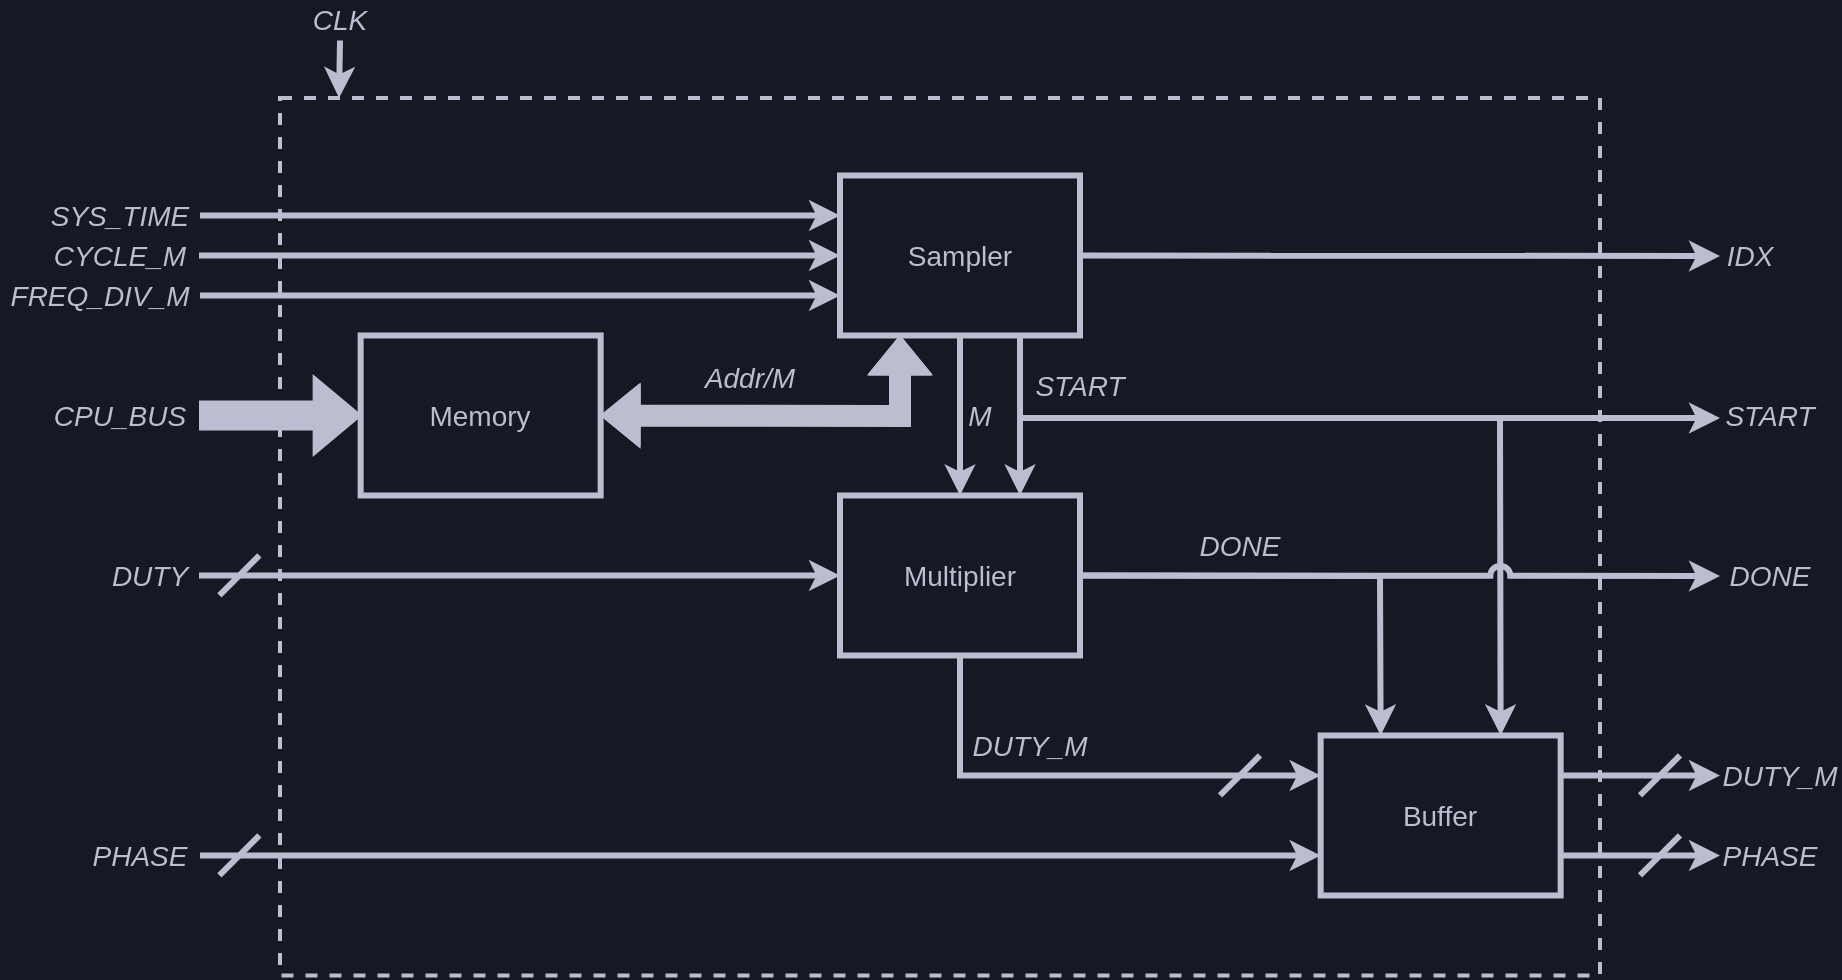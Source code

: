 <mxfile compressed="false">
    <diagram id="86R6ZRfhnQo9sD8B5-7s" name="Page-1">
        <mxGraphModel dx="704" dy="744" grid="1" gridSize="10" guides="1" tooltips="1" connect="1" arrows="1" fold="1" page="1" pageScale="1" pageWidth="827" pageHeight="1169" background="#161923" math="0" shadow="0">
            <root>
                <mxCell id="0"/>
                <mxCell id="1" parent="0"/>
                <mxCell id="141" value="" style="rounded=0;whiteSpace=wrap;html=1;labelBackgroundColor=none;fontSize=14;fontColor=#BCBDD0;strokeColor=#bcbdd0;strokeWidth=2;fillColor=none;dashed=1;" parent="1" vertex="1">
                    <mxGeometry x="280" y="400" width="660" height="438.74" as="geometry"/>
                </mxCell>
                <mxCell id="97" style="edgeStyle=none;html=1;exitX=0.5;exitY=1;exitDx=0;exitDy=0;entryX=0;entryY=0.25;entryDx=0;entryDy=0;rounded=0;strokeWidth=3;strokeColor=#BCBDD0;fontSize=14;" parent="1" source="92" target="93" edge="1">
                    <mxGeometry relative="1" as="geometry">
                        <Array as="points">
                            <mxPoint x="620" y="738.74"/>
                        </Array>
                    </mxGeometry>
                </mxCell>
                <mxCell id="92" value="Multiplier" style="rounded=0;whiteSpace=wrap;html=1;fontFamily=Helvetica;fontSize=14;fontColor=#BCBDD0;strokeColor=#BCBDD0;strokeWidth=3;fillColor=none;" parent="1" vertex="1">
                    <mxGeometry x="560" y="598.74" width="120" height="80" as="geometry"/>
                </mxCell>
                <mxCell id="93" value="&lt;font style=&quot;font-size: 14px;&quot;&gt;Buffer&lt;br style=&quot;font-size: 14px;&quot;&gt;&lt;/font&gt;" style="rounded=0;whiteSpace=wrap;html=1;fontColor=#BCBDD0;labelBackgroundColor=none;fillColor=none;strokeColor=#bcbdd0;strokeWidth=3;fontSize=14;" parent="1" vertex="1">
                    <mxGeometry x="800.32" y="718.74" width="120" height="80" as="geometry"/>
                </mxCell>
                <mxCell id="98" style="edgeStyle=none;html=1;exitX=0.5;exitY=1;exitDx=0;exitDy=0;entryX=0.5;entryY=0;entryDx=0;entryDy=0;strokeWidth=3;strokeColor=#BCBDD0;fontSize=14;" parent="1" source="94" target="92" edge="1">
                    <mxGeometry relative="1" as="geometry"/>
                </mxCell>
                <mxCell id="94" value="Sampler" style="rounded=0;whiteSpace=wrap;html=1;fontFamily=Helvetica;fontSize=14;fontColor=#BCBDD0;strokeColor=#BCBDD0;strokeWidth=3;fillColor=none;" parent="1" vertex="1">
                    <mxGeometry x="560" y="438.74" width="120" height="80" as="geometry"/>
                </mxCell>
                <mxCell id="95" value="Memory" style="rounded=0;whiteSpace=wrap;html=1;fontFamily=Helvetica;fontSize=14;fontColor=#BCBDD0;strokeColor=#BCBDD0;strokeWidth=3;fillColor=none;" parent="1" vertex="1">
                    <mxGeometry x="320.32" y="518.74" width="120" height="80" as="geometry"/>
                </mxCell>
                <mxCell id="109" value="" style="endArrow=classic;html=1;rounded=0;labelBackgroundColor=default;fontFamily=Helvetica;fontSize=14;fontColor=#BCBDD0;strokeColor=#BCBDD0;strokeWidth=3;shape=connector;entryX=0;entryY=0.75;entryDx=0;entryDy=0;exitX=1;exitY=0.5;exitDx=0;exitDy=0;" parent="1" source="132" target="93" edge="1">
                    <mxGeometry width="50" height="50" relative="1" as="geometry">
                        <mxPoint x="240" y="778.74" as="sourcePoint"/>
                        <mxPoint x="735" y="768.94" as="targetPoint"/>
                    </mxGeometry>
                </mxCell>
                <mxCell id="110" value="" style="endArrow=classic;html=1;rounded=0;labelBackgroundColor=default;fontFamily=Helvetica;fontSize=14;fontColor=#BCBDD0;strokeColor=#BCBDD0;strokeWidth=3;shape=connector;entryX=0;entryY=0.5;entryDx=0;entryDy=0;exitX=1;exitY=0.5;exitDx=0;exitDy=0;" parent="1" source="130" target="92" edge="1">
                    <mxGeometry width="50" height="50" relative="1" as="geometry">
                        <mxPoint x="240" y="638.74" as="sourcePoint"/>
                        <mxPoint x="560" y="627.74" as="targetPoint"/>
                    </mxGeometry>
                </mxCell>
                <mxCell id="111" value="&lt;span style=&quot;font-size: 14px;&quot;&gt;SYS_TIME&lt;/span&gt;" style="text;html=1;strokeColor=none;fillColor=none;align=center;verticalAlign=middle;whiteSpace=wrap;rounded=0;labelBackgroundColor=none;fontSize=14;fontColor=#BCBDD0;fontStyle=2" parent="1" vertex="1">
                    <mxGeometry x="160" y="438.74" width="80" height="40" as="geometry"/>
                </mxCell>
                <mxCell id="112" value="" style="endArrow=classic;html=1;rounded=0;fontSize=14;fontColor=#BCBDD0;strokeColor=#bcbdd0;strokeWidth=3;exitX=1;exitY=0.5;exitDx=0;exitDy=0;entryX=0;entryY=0.25;entryDx=0;entryDy=0;" parent="1" source="111" target="94" edge="1">
                    <mxGeometry width="50" height="50" relative="1" as="geometry">
                        <mxPoint x="260" y="658.74" as="sourcePoint"/>
                        <mxPoint x="270" y="388.74" as="targetPoint"/>
                    </mxGeometry>
                </mxCell>
                <mxCell id="113" value="&lt;span style=&quot;font-size: 14px;&quot;&gt;CYCLE_M&lt;/span&gt;" style="text;html=1;strokeColor=none;fillColor=none;align=center;verticalAlign=middle;whiteSpace=wrap;rounded=0;labelBackgroundColor=none;fontSize=14;fontColor=#BCBDD0;fontStyle=2" parent="1" vertex="1">
                    <mxGeometry x="160" y="458.74" width="79.5" height="40" as="geometry"/>
                </mxCell>
                <mxCell id="119" value="" style="endArrow=classic;html=1;rounded=0;fontSize=14;fontColor=#BCBDD0;entryX=0;entryY=0.5;entryDx=0;entryDy=0;strokeColor=#bcbdd0;strokeWidth=3;exitX=1;exitY=0.5;exitDx=0;exitDy=0;" parent="1" source="113" target="94" edge="1">
                    <mxGeometry width="50" height="50" relative="1" as="geometry">
                        <mxPoint x="259.5" y="318.74" as="sourcePoint"/>
                        <mxPoint x="570" y="318.74" as="targetPoint"/>
                    </mxGeometry>
                </mxCell>
                <mxCell id="120" value="" style="shape=flexArrow;endArrow=classic;html=1;rounded=0;labelBackgroundColor=default;fontFamily=Helvetica;fontSize=14;fontColor=#BCBDD0;strokeColor=#BCBDD0;strokeWidth=3;jumpStyle=arc;entryX=0;entryY=0.5;entryDx=0;entryDy=0;fillColor=#BCBDD0;exitX=1;exitY=0.5;exitDx=0;exitDy=0;" parent="1" source="129" target="95" edge="1">
                    <mxGeometry width="50" height="50" relative="1" as="geometry">
                        <mxPoint x="380" y="448.74" as="sourcePoint"/>
                        <mxPoint x="320.32" y="558.74" as="targetPoint"/>
                    </mxGeometry>
                </mxCell>
                <mxCell id="121" value="&lt;i style=&quot;font-size: 14px;&quot;&gt;M&lt;/i&gt;" style="text;html=1;strokeColor=none;fillColor=none;align=center;verticalAlign=middle;whiteSpace=wrap;rounded=0;labelBackgroundColor=none;fontSize=14;fontColor=#BCBDD0;" parent="1" vertex="1">
                    <mxGeometry x="620.32" y="548.74" width="19.68" height="20" as="geometry"/>
                </mxCell>
                <mxCell id="125" value="" style="shape=flexArrow;endArrow=classic;html=1;rounded=0;labelBackgroundColor=default;fontFamily=Helvetica;fontSize=14;fontColor=#BCBDD0;strokeColor=#BCBDD0;strokeWidth=1;jumpStyle=arc;entryX=0.25;entryY=1;entryDx=0;entryDy=0;fillColor=#BCBDD0;exitX=1;exitY=0.5;exitDx=0;exitDy=0;startArrow=block;endSize=6;" parent="1" source="95" target="94" edge="1">
                    <mxGeometry width="50" height="50" relative="1" as="geometry">
                        <mxPoint x="250" y="568.74" as="sourcePoint"/>
                        <mxPoint x="330.32" y="568.74" as="targetPoint"/>
                        <Array as="points">
                            <mxPoint x="590" y="559"/>
                        </Array>
                    </mxGeometry>
                </mxCell>
                <mxCell id="127" value="&lt;i style=&quot;font-size: 14px&quot;&gt;Addr/M&lt;/i&gt;" style="text;html=1;strokeColor=none;fillColor=none;align=center;verticalAlign=middle;whiteSpace=wrap;rounded=0;labelBackgroundColor=none;fontSize=14;fontColor=#BCBDD0;" parent="1" vertex="1">
                    <mxGeometry x="490.0" y="530" width="49.68" height="20" as="geometry"/>
                </mxCell>
                <mxCell id="128" value="&lt;i style=&quot;font-size: 14px;&quot;&gt;DUTY_M&lt;/i&gt;" style="text;html=1;strokeColor=none;fillColor=none;align=center;verticalAlign=middle;whiteSpace=wrap;rounded=0;labelBackgroundColor=none;fontSize=14;fontColor=#BCBDD0;" parent="1" vertex="1">
                    <mxGeometry x="620.32" y="710" width="69.68" height="28.74" as="geometry"/>
                </mxCell>
                <mxCell id="129" value="&lt;i style=&quot;font-size: 14px;&quot;&gt;CPU_BUS&lt;/i&gt;" style="text;html=1;strokeColor=none;fillColor=none;align=center;verticalAlign=middle;whiteSpace=wrap;rounded=0;labelBackgroundColor=none;fontSize=14;fontColor=#BCBDD0;" parent="1" vertex="1">
                    <mxGeometry x="160" y="538.74" width="79.5" height="40" as="geometry"/>
                </mxCell>
                <mxCell id="130" value="&lt;i style=&quot;font-size: 14px;&quot;&gt;DUTY&lt;/i&gt;" style="text;html=1;strokeColor=none;fillColor=none;align=center;verticalAlign=middle;whiteSpace=wrap;rounded=0;labelBackgroundColor=none;fontSize=14;fontColor=#BCBDD0;" parent="1" vertex="1">
                    <mxGeometry x="190" y="618.74" width="49.5" height="40" as="geometry"/>
                </mxCell>
                <mxCell id="132" value="&lt;i style=&quot;font-size: 14px;&quot;&gt;PHASE&lt;/i&gt;" style="text;html=1;strokeColor=none;fillColor=none;align=center;verticalAlign=middle;whiteSpace=wrap;rounded=0;labelBackgroundColor=none;fontSize=14;fontColor=#BCBDD0;" parent="1" vertex="1">
                    <mxGeometry x="180" y="758.74" width="60" height="40" as="geometry"/>
                </mxCell>
                <mxCell id="133" value="" style="endArrow=none;html=1;rounded=1;labelBackgroundColor=default;fontFamily=Helvetica;fontSize=14;fontColor=#BCBDD0;strokeColor=#BCBDD0;strokeWidth=3;shape=connector;" parent="1" edge="1">
                    <mxGeometry width="50" height="50" relative="1" as="geometry">
                        <mxPoint x="249.68" y="648.74" as="sourcePoint"/>
                        <mxPoint x="269.68" y="628.74" as="targetPoint"/>
                    </mxGeometry>
                </mxCell>
                <mxCell id="135" value="" style="endArrow=none;html=1;rounded=1;labelBackgroundColor=default;fontFamily=Helvetica;fontSize=14;fontColor=#BCBDD0;strokeColor=#BCBDD0;strokeWidth=3;shape=connector;" parent="1" edge="1">
                    <mxGeometry width="50" height="50" relative="1" as="geometry">
                        <mxPoint x="249.68" y="788.74" as="sourcePoint"/>
                        <mxPoint x="269.68" y="768.74" as="targetPoint"/>
                    </mxGeometry>
                </mxCell>
                <mxCell id="136" value="" style="endArrow=none;html=1;rounded=1;labelBackgroundColor=default;fontFamily=Helvetica;fontSize=14;fontColor=#BCBDD0;strokeColor=#BCBDD0;strokeWidth=3;shape=connector;" parent="1" edge="1">
                    <mxGeometry width="50" height="50" relative="1" as="geometry">
                        <mxPoint x="750" y="748.74" as="sourcePoint"/>
                        <mxPoint x="770" y="728.74" as="targetPoint"/>
                    </mxGeometry>
                </mxCell>
                <mxCell id="137" value="" style="endArrow=none;html=1;rounded=1;labelBackgroundColor=default;fontFamily=Helvetica;fontSize=14;fontColor=#BCBDD0;strokeColor=#BCBDD0;strokeWidth=3;shape=connector;" parent="1" edge="1">
                    <mxGeometry width="50" height="50" relative="1" as="geometry">
                        <mxPoint x="960" y="748.74" as="sourcePoint"/>
                        <mxPoint x="980" y="728.74" as="targetPoint"/>
                    </mxGeometry>
                </mxCell>
                <mxCell id="138" value="" style="endArrow=classic;html=1;rounded=0;labelBackgroundColor=default;fontFamily=Helvetica;fontSize=14;fontColor=#BCBDD0;strokeColor=#BCBDD0;strokeWidth=3;shape=connector;exitX=1;exitY=0.75;exitDx=0;exitDy=0;entryX=0;entryY=0.5;entryDx=0;entryDy=0;" parent="1" source="93" target="142" edge="1">
                    <mxGeometry width="50" height="50" relative="1" as="geometry">
                        <mxPoint x="250" y="788.74" as="sourcePoint"/>
                        <mxPoint x="1000" y="778.74" as="targetPoint"/>
                    </mxGeometry>
                </mxCell>
                <mxCell id="139" value="" style="endArrow=classic;html=1;rounded=0;labelBackgroundColor=default;fontFamily=Helvetica;fontSize=14;fontColor=#BCBDD0;strokeColor=#BCBDD0;strokeWidth=3;shape=connector;exitX=1;exitY=0.25;exitDx=0;exitDy=0;entryX=0;entryY=0.5;entryDx=0;entryDy=0;" parent="1" source="93" target="143" edge="1">
                    <mxGeometry width="50" height="50" relative="1" as="geometry">
                        <mxPoint x="930.32" y="788.74" as="sourcePoint"/>
                        <mxPoint x="1000" y="738.74" as="targetPoint"/>
                    </mxGeometry>
                </mxCell>
                <mxCell id="140" value="" style="endArrow=none;html=1;rounded=1;labelBackgroundColor=default;fontFamily=Helvetica;fontSize=14;fontColor=#BCBDD0;strokeColor=#BCBDD0;strokeWidth=3;shape=connector;" parent="1" edge="1">
                    <mxGeometry width="50" height="50" relative="1" as="geometry">
                        <mxPoint x="960" y="788.74" as="sourcePoint"/>
                        <mxPoint x="980" y="768.74" as="targetPoint"/>
                    </mxGeometry>
                </mxCell>
                <mxCell id="142" value="&lt;i style=&quot;font-size: 14px;&quot;&gt;PHASE&lt;/i&gt;" style="text;html=1;strokeColor=none;fillColor=none;align=center;verticalAlign=middle;whiteSpace=wrap;rounded=0;labelBackgroundColor=none;fontSize=14;fontColor=#BCBDD0;" parent="1" vertex="1">
                    <mxGeometry x="1000" y="758.74" width="50" height="40" as="geometry"/>
                </mxCell>
                <mxCell id="143" value="&lt;i style=&quot;font-size: 14px;&quot;&gt;DUTY_M&lt;/i&gt;" style="text;html=1;strokeColor=none;fillColor=none;align=center;verticalAlign=middle;whiteSpace=wrap;rounded=0;labelBackgroundColor=none;fontSize=14;fontColor=#BCBDD0;" parent="1" vertex="1">
                    <mxGeometry x="1000" y="718.74" width="60" height="40" as="geometry"/>
                </mxCell>
                <mxCell id="145" value="CLK" style="text;html=1;strokeColor=none;fillColor=none;align=center;verticalAlign=middle;whiteSpace=wrap;rounded=0;labelBackgroundColor=none;fontSize=14;fontColor=#BCBDD0;fontStyle=2" parent="1" vertex="1">
                    <mxGeometry x="280" y="351.26" width="60" height="20" as="geometry"/>
                </mxCell>
                <mxCell id="146" value="" style="endArrow=classic;html=1;rounded=0;fontSize=14;fontColor=#BCBDD0;strokeColor=#bcbdd0;strokeWidth=3;entryX=0.093;entryY=-0.003;entryDx=0;entryDy=0;exitX=0.5;exitY=1;exitDx=0;exitDy=0;entryPerimeter=0;" parent="1" source="145" edge="1">
                    <mxGeometry width="50" height="50" relative="1" as="geometry">
                        <mxPoint x="370" y="641.26" as="sourcePoint"/>
                        <mxPoint x="309.52" y="400" as="targetPoint"/>
                    </mxGeometry>
                </mxCell>
                <mxCell id="150" style="edgeStyle=none;html=1;exitX=0.75;exitY=1;exitDx=0;exitDy=0;entryX=0.75;entryY=0;entryDx=0;entryDy=0;strokeWidth=3;strokeColor=#BCBDD0;fontSize=14;" parent="1" source="94" target="92" edge="1">
                    <mxGeometry relative="1" as="geometry">
                        <mxPoint x="644.84" y="518.74" as="sourcePoint"/>
                        <mxPoint x="644.84" y="598.74" as="targetPoint"/>
                    </mxGeometry>
                </mxCell>
                <mxCell id="151" value="&lt;i style=&quot;font-size: 14px;&quot;&gt;START&lt;/i&gt;" style="text;html=1;strokeColor=none;fillColor=none;align=center;verticalAlign=middle;whiteSpace=wrap;rounded=0;labelBackgroundColor=none;fontSize=14;fontColor=#BCBDD0;" parent="1" vertex="1">
                    <mxGeometry x="650" y="530" width="60" height="28.74" as="geometry"/>
                </mxCell>
                <mxCell id="152" style="edgeStyle=none;html=1;exitX=1;exitY=0.5;exitDx=0;exitDy=0;entryX=0.25;entryY=0;entryDx=0;entryDy=0;strokeWidth=3;strokeColor=#BCBDD0;rounded=0;fontSize=14;" parent="1" source="92" target="93" edge="1">
                    <mxGeometry relative="1" as="geometry">
                        <mxPoint x="660" y="528.74" as="sourcePoint"/>
                        <mxPoint x="660" y="608.74" as="targetPoint"/>
                        <Array as="points">
                            <mxPoint x="830" y="639"/>
                        </Array>
                    </mxGeometry>
                </mxCell>
                <mxCell id="153" value="&lt;i style=&quot;font-size: 14px;&quot;&gt;DONE&lt;/i&gt;" style="text;html=1;strokeColor=none;fillColor=none;align=center;verticalAlign=middle;whiteSpace=wrap;rounded=0;labelBackgroundColor=none;fontSize=14;fontColor=#BCBDD0;" parent="1" vertex="1">
                    <mxGeometry x="730" y="610" width="59.68" height="28.74" as="geometry"/>
                </mxCell>
                <mxCell id="154" style="edgeStyle=none;html=1;exitX=0.75;exitY=1;exitDx=0;exitDy=0;entryX=0.75;entryY=0;entryDx=0;entryDy=0;strokeWidth=3;strokeColor=#BCBDD0;rounded=0;fontSize=14;" parent="1" source="94" target="93" edge="1">
                    <mxGeometry relative="1" as="geometry">
                        <mxPoint x="660" y="528.74" as="sourcePoint"/>
                        <mxPoint x="660" y="608.74" as="targetPoint"/>
                        <Array as="points">
                            <mxPoint x="650" y="560"/>
                            <mxPoint x="890" y="560"/>
                        </Array>
                    </mxGeometry>
                </mxCell>
                <mxCell id="155" value="&lt;span style=&quot;font-size: 14px&quot;&gt;FREQ_DIV_M&lt;/span&gt;" style="text;html=1;strokeColor=none;fillColor=none;align=center;verticalAlign=middle;whiteSpace=wrap;rounded=0;labelBackgroundColor=none;fontSize=14;fontColor=#BCBDD0;fontStyle=2" parent="1" vertex="1">
                    <mxGeometry x="140" y="478.74" width="100" height="40" as="geometry"/>
                </mxCell>
                <mxCell id="156" value="" style="endArrow=classic;html=1;rounded=0;fontSize=14;fontColor=#BCBDD0;entryX=0;entryY=0.75;entryDx=0;entryDy=0;strokeColor=#bcbdd0;strokeWidth=3;exitX=1;exitY=0.5;exitDx=0;exitDy=0;" parent="1" source="155" target="94" edge="1">
                    <mxGeometry width="50" height="50" relative="1" as="geometry">
                        <mxPoint x="249.5" y="488.74" as="sourcePoint"/>
                        <mxPoint x="570" y="488.74" as="targetPoint"/>
                    </mxGeometry>
                </mxCell>
                <mxCell id="157" style="edgeStyle=none;html=1;exitX=0.75;exitY=1;exitDx=0;exitDy=0;strokeWidth=3;strokeColor=#BCBDD0;rounded=0;fontSize=14;" parent="1" edge="1">
                    <mxGeometry relative="1" as="geometry">
                        <mxPoint x="650" y="518.74" as="sourcePoint"/>
                        <mxPoint x="1000" y="560" as="targetPoint"/>
                        <Array as="points">
                            <mxPoint x="650" y="560"/>
                            <mxPoint x="890" y="560"/>
                        </Array>
                    </mxGeometry>
                </mxCell>
                <mxCell id="158" value="&lt;i style=&quot;font-size: 14px;&quot;&gt;START&lt;/i&gt;" style="text;html=1;strokeColor=none;fillColor=none;align=center;verticalAlign=middle;whiteSpace=wrap;rounded=0;labelBackgroundColor=none;fontSize=14;fontColor=#BCBDD0;" parent="1" vertex="1">
                    <mxGeometry x="1000" y="544.37" width="50" height="28.74" as="geometry"/>
                </mxCell>
                <mxCell id="159" style="edgeStyle=none;html=1;exitX=1;exitY=0.5;exitDx=0;exitDy=0;strokeWidth=3;strokeColor=#BCBDD0;rounded=0;fontSize=14;jumpStyle=arc;" parent="1" edge="1">
                    <mxGeometry relative="1" as="geometry">
                        <mxPoint x="680" y="638.74" as="sourcePoint"/>
                        <mxPoint x="1000" y="639" as="targetPoint"/>
                        <Array as="points">
                            <mxPoint x="830" y="639"/>
                        </Array>
                    </mxGeometry>
                </mxCell>
                <mxCell id="161" value="&lt;i style=&quot;font-size: 14px;&quot;&gt;DONE&lt;/i&gt;" style="text;html=1;strokeColor=none;fillColor=none;align=center;verticalAlign=middle;whiteSpace=wrap;rounded=0;labelBackgroundColor=none;fontSize=14;fontColor=#BCBDD0;" parent="1" vertex="1">
                    <mxGeometry x="1000" y="624.37" width="50" height="28.74" as="geometry"/>
                </mxCell>
                <mxCell id="165" value="" style="endArrow=classic;html=1;rounded=0;labelBackgroundColor=default;fontFamily=Helvetica;fontSize=14;fontColor=#BCBDD0;strokeColor=#BCBDD0;strokeWidth=3;shape=connector;exitX=1;exitY=0.5;exitDx=0;exitDy=0;" edge="1" parent="1" source="94">
                    <mxGeometry width="50" height="50" relative="1" as="geometry">
                        <mxPoint x="250" y="788.74" as="sourcePoint"/>
                        <mxPoint x="1000" y="479" as="targetPoint"/>
                    </mxGeometry>
                </mxCell>
                <mxCell id="166" value="&lt;i style=&quot;font-size: 14px&quot;&gt;IDX&lt;/i&gt;" style="text;html=1;strokeColor=none;fillColor=none;align=center;verticalAlign=middle;whiteSpace=wrap;rounded=0;labelBackgroundColor=none;fontSize=14;fontColor=#BCBDD0;" vertex="1" parent="1">
                    <mxGeometry x="999.68" y="464.37" width="30.32" height="28.74" as="geometry"/>
                </mxCell>
            </root>
        </mxGraphModel>
    </diagram>
</mxfile>